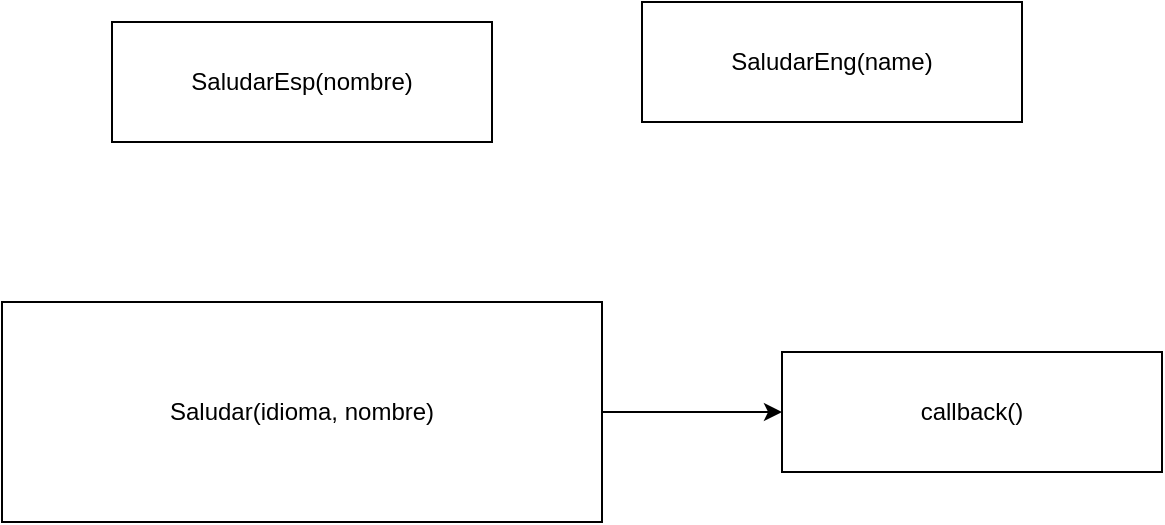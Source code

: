 <mxfile>
    <diagram id="HIaFr3ZynsiMPu5lTruh" name="Page-1">
        <mxGraphModel dx="807" dy="469" grid="1" gridSize="10" guides="1" tooltips="1" connect="1" arrows="1" fold="1" page="1" pageScale="1" pageWidth="850" pageHeight="1100" math="0" shadow="0">
            <root>
                <mxCell id="0"/>
                <mxCell id="1" parent="0"/>
                <mxCell id="7" style="edgeStyle=none;html=1;exitX=1;exitY=0.5;exitDx=0;exitDy=0;entryX=0;entryY=0.5;entryDx=0;entryDy=0;" edge="1" parent="1" source="4" target="5">
                    <mxGeometry relative="1" as="geometry"/>
                </mxCell>
                <mxCell id="4" value="Saludar(idioma, nombre)" style="whiteSpace=wrap;html=1;" vertex="1" parent="1">
                    <mxGeometry x="70" y="180" width="300" height="110" as="geometry"/>
                </mxCell>
                <mxCell id="5" value="callback()" style="whiteSpace=wrap;html=1;" vertex="1" parent="1">
                    <mxGeometry x="460" y="205" width="190" height="60" as="geometry"/>
                </mxCell>
                <mxCell id="2" value="SaludarEsp(nombre)" style="whiteSpace=wrap;html=1;" vertex="1" parent="1">
                    <mxGeometry x="125" y="40" width="190" height="60" as="geometry"/>
                </mxCell>
                <mxCell id="3" value="SaludarEng(name)" style="whiteSpace=wrap;html=1;" vertex="1" parent="1">
                    <mxGeometry x="390" y="30" width="190" height="60" as="geometry"/>
                </mxCell>
            </root>
        </mxGraphModel>
    </diagram>
</mxfile>